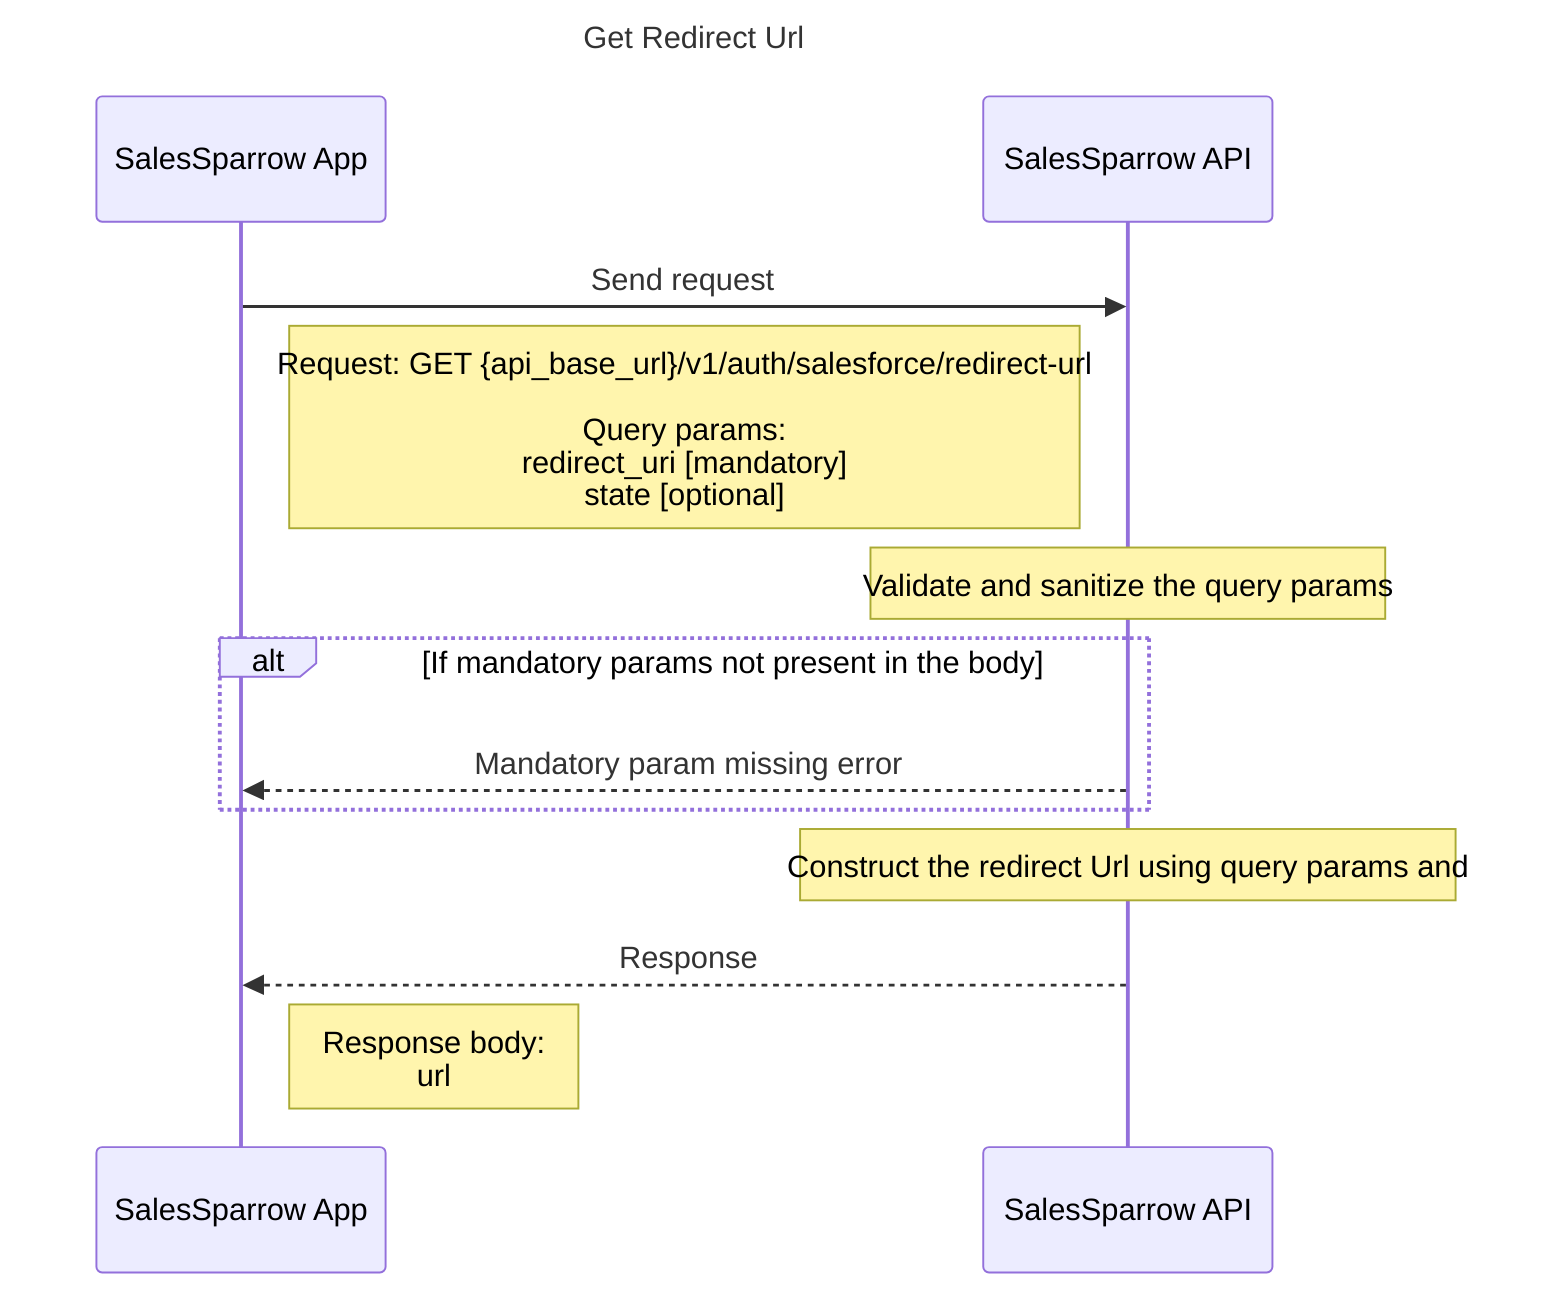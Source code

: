 sequenceDiagram
  title Get Redirect Url
    participant ui as SalesSparrow App
    participant api as SalesSparrow API
    ui->>api:  Send request 
    note right of ui: Request: GET {api_base_url}/v1/auth/salesforce/redirect-url<br><br>Query params: <br>redirect_uri [mandatory] <br>state [optional] 

    note over api: Validate and sanitize the query params
    alt If mandatory params not present in the body
        api-->>ui: Mandatory param missing error
    end

    note over api: Construct the redirect Url using query params and 
    api-->>ui: Response 
    note right of ui: Response body: <br>url